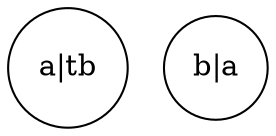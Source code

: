 // comment
digraph "./DAG/visible" {
	node [color=black shape=circle size="20,5"]
	1 [label="a|tb"]
	2 [label="b|a"]
}
